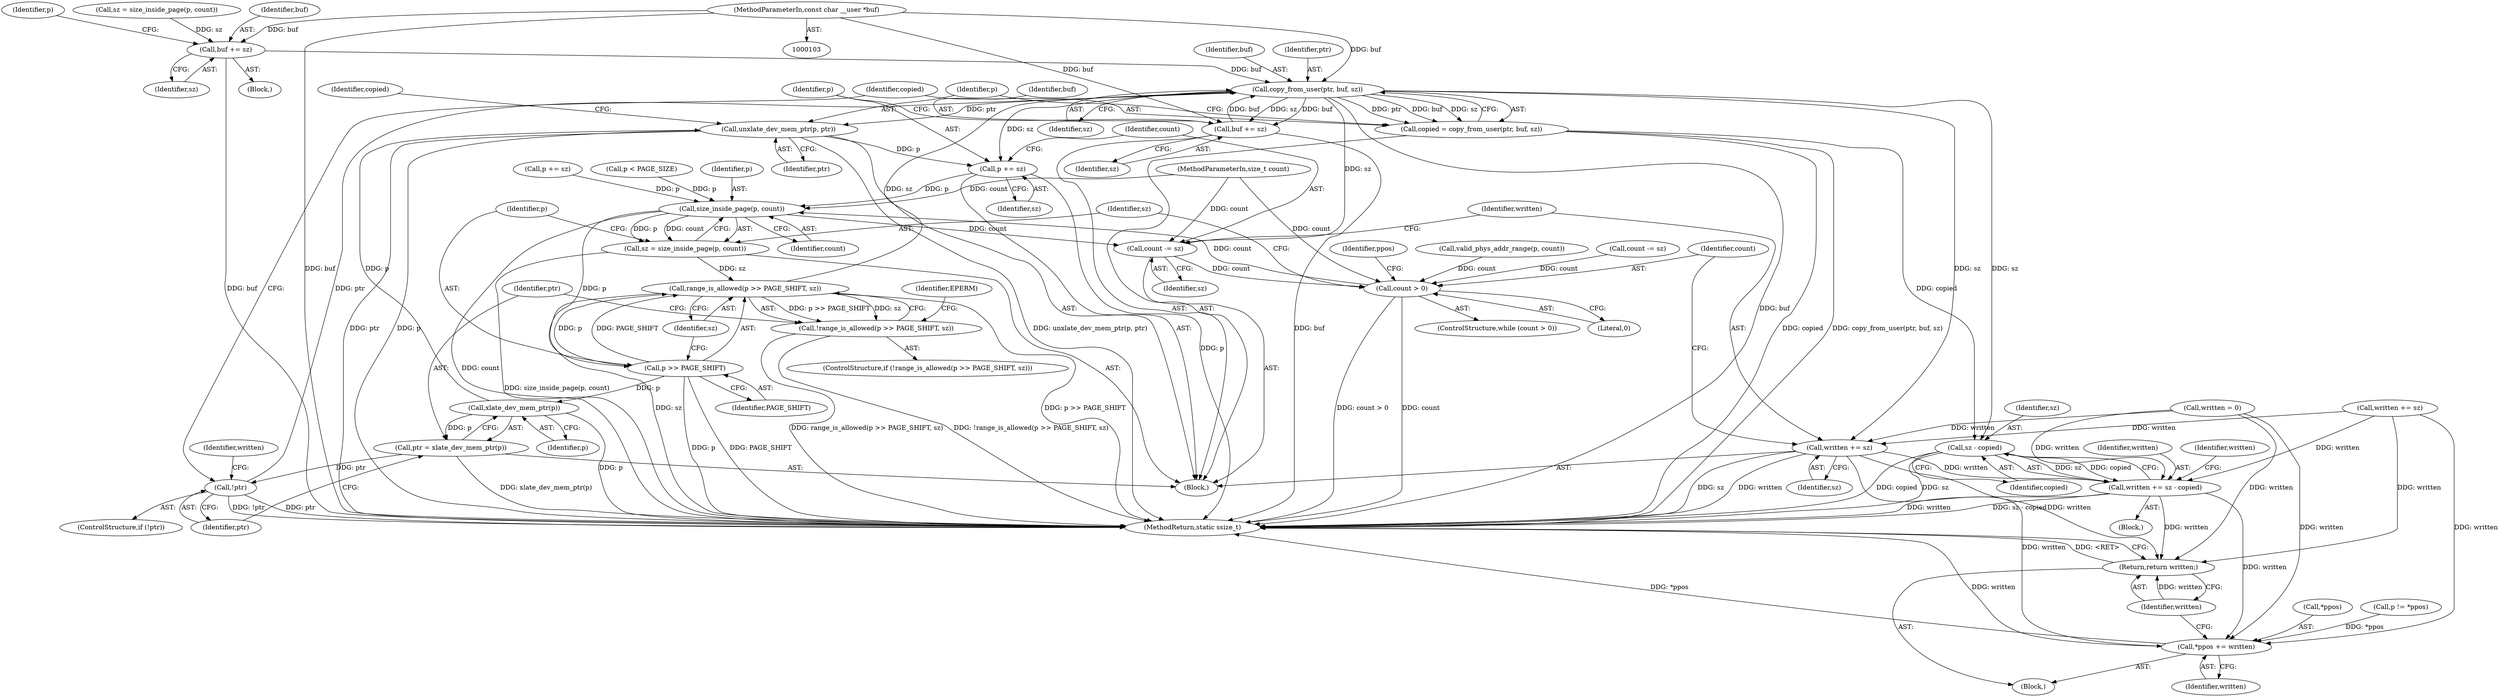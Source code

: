 digraph "1_linux_a4866aa812518ed1a37d8ea0c881dc946409de94_1@pointer" {
"1000105" [label="(MethodParameterIn,const char __user *buf)"];
"1000147" [label="(Call,buf += sz)"];
"1000195" [label="(Call,copy_from_user(ptr, buf, sz))"];
"1000193" [label="(Call,copied = copy_from_user(ptr, buf, sz))"];
"1000207" [label="(Call,sz - copied)"];
"1000205" [label="(Call,written += sz - copied)"];
"1000228" [label="(Call,*ppos += written)"];
"1000232" [label="(Return,return written;)"];
"1000199" [label="(Call,unxlate_dev_mem_ptr(p, ptr))"];
"1000219" [label="(Call,p += sz)"];
"1000166" [label="(Call,size_inside_page(p, count))"];
"1000164" [label="(Call,sz = size_inside_page(p, count))"];
"1000171" [label="(Call,range_is_allowed(p >> PAGE_SHIFT, sz))"];
"1000170" [label="(Call,!range_is_allowed(p >> PAGE_SHIFT, sz))"];
"1000172" [label="(Call,p >> PAGE_SHIFT)"];
"1000181" [label="(Call,xlate_dev_mem_ptr(p))"];
"1000179" [label="(Call,ptr = xlate_dev_mem_ptr(p))"];
"1000184" [label="(Call,!ptr)"];
"1000222" [label="(Call,count -= sz)"];
"1000160" [label="(Call,count > 0)"];
"1000216" [label="(Call,buf += sz)"];
"1000225" [label="(Call,written += sz)"];
"1000165" [label="(Identifier,sz)"];
"1000106" [label="(MethodParameterIn,size_t count)"];
"1000197" [label="(Identifier,buf)"];
"1000172" [label="(Call,p >> PAGE_SHIFT)"];
"1000219" [label="(Call,p += sz)"];
"1000231" [label="(Identifier,written)"];
"1000164" [label="(Call,sz = size_inside_page(p, count))"];
"1000232" [label="(Return,return written;)"];
"1000230" [label="(Identifier,ppos)"];
"1000223" [label="(Identifier,count)"];
"1000229" [label="(Call,*ppos)"];
"1000183" [label="(ControlStructure,if (!ptr))"];
"1000195" [label="(Call,copy_from_user(ptr, buf, sz))"];
"1000169" [label="(ControlStructure,if (!range_is_allowed(p >> PAGE_SHIFT, sz)))"];
"1000174" [label="(Identifier,PAGE_SHIFT)"];
"1000179" [label="(Call,ptr = xlate_dev_mem_ptr(p))"];
"1000170" [label="(Call,!range_is_allowed(p >> PAGE_SHIFT, sz))"];
"1000200" [label="(Identifier,p)"];
"1000222" [label="(Call,count -= sz)"];
"1000227" [label="(Identifier,sz)"];
"1000194" [label="(Identifier,copied)"];
"1000180" [label="(Identifier,ptr)"];
"1000166" [label="(Call,size_inside_page(p, count))"];
"1000148" [label="(Identifier,buf)"];
"1000218" [label="(Identifier,sz)"];
"1000233" [label="(Identifier,written)"];
"1000206" [label="(Identifier,written)"];
"1000160" [label="(Call,count > 0)"];
"1000147" [label="(Call,buf += sz)"];
"1000173" [label="(Identifier,p)"];
"1000207" [label="(Call,sz - copied)"];
"1000128" [label="(Call,valid_phys_addr_range(p, count))"];
"1000108" [label="(Block,)"];
"1000205" [label="(Call,written += sz - copied)"];
"1000198" [label="(Identifier,sz)"];
"1000225" [label="(Call,written += sz)"];
"1000224" [label="(Identifier,sz)"];
"1000221" [label="(Identifier,sz)"];
"1000208" [label="(Identifier,sz)"];
"1000209" [label="(Identifier,copied)"];
"1000151" [label="(Identifier,p)"];
"1000203" [label="(Identifier,copied)"];
"1000226" [label="(Identifier,written)"];
"1000193" [label="(Call,copied = copy_from_user(ptr, buf, sz))"];
"1000181" [label="(Call,xlate_dev_mem_ptr(p))"];
"1000171" [label="(Call,range_is_allowed(p >> PAGE_SHIFT, sz))"];
"1000150" [label="(Call,p += sz)"];
"1000178" [label="(Identifier,EPERM)"];
"1000199" [label="(Call,unxlate_dev_mem_ptr(p, ptr))"];
"1000138" [label="(Call,p < PAGE_SIZE)"];
"1000167" [label="(Identifier,p)"];
"1000149" [label="(Identifier,sz)"];
"1000162" [label="(Literal,0)"];
"1000153" [label="(Call,count -= sz)"];
"1000217" [label="(Identifier,buf)"];
"1000142" [label="(Call,sz = size_inside_page(p, count))"];
"1000185" [label="(Identifier,ptr)"];
"1000188" [label="(Identifier,written)"];
"1000105" [label="(MethodParameterIn,const char __user *buf)"];
"1000216" [label="(Call,buf += sz)"];
"1000204" [label="(Block,)"];
"1000220" [label="(Identifier,p)"];
"1000134" [label="(Call,written = 0)"];
"1000228" [label="(Call,*ppos += written)"];
"1000156" [label="(Call,written += sz)"];
"1000201" [label="(Identifier,ptr)"];
"1000161" [label="(Identifier,count)"];
"1000196" [label="(Identifier,ptr)"];
"1000234" [label="(MethodReturn,static ssize_t)"];
"1000184" [label="(Call,!ptr)"];
"1000175" [label="(Identifier,sz)"];
"1000141" [label="(Block,)"];
"1000168" [label="(Identifier,count)"];
"1000159" [label="(ControlStructure,while (count > 0))"];
"1000182" [label="(Identifier,p)"];
"1000119" [label="(Call,p != *ppos)"];
"1000211" [label="(Identifier,written)"];
"1000163" [label="(Block,)"];
"1000105" -> "1000103"  [label="AST: "];
"1000105" -> "1000234"  [label="DDG: buf"];
"1000105" -> "1000147"  [label="DDG: buf"];
"1000105" -> "1000195"  [label="DDG: buf"];
"1000105" -> "1000216"  [label="DDG: buf"];
"1000147" -> "1000141"  [label="AST: "];
"1000147" -> "1000149"  [label="CFG: "];
"1000148" -> "1000147"  [label="AST: "];
"1000149" -> "1000147"  [label="AST: "];
"1000151" -> "1000147"  [label="CFG: "];
"1000147" -> "1000234"  [label="DDG: buf"];
"1000142" -> "1000147"  [label="DDG: sz"];
"1000147" -> "1000195"  [label="DDG: buf"];
"1000195" -> "1000193"  [label="AST: "];
"1000195" -> "1000198"  [label="CFG: "];
"1000196" -> "1000195"  [label="AST: "];
"1000197" -> "1000195"  [label="AST: "];
"1000198" -> "1000195"  [label="AST: "];
"1000193" -> "1000195"  [label="CFG: "];
"1000195" -> "1000234"  [label="DDG: buf"];
"1000195" -> "1000193"  [label="DDG: ptr"];
"1000195" -> "1000193"  [label="DDG: buf"];
"1000195" -> "1000193"  [label="DDG: sz"];
"1000184" -> "1000195"  [label="DDG: ptr"];
"1000216" -> "1000195"  [label="DDG: buf"];
"1000171" -> "1000195"  [label="DDG: sz"];
"1000195" -> "1000199"  [label="DDG: ptr"];
"1000195" -> "1000207"  [label="DDG: sz"];
"1000195" -> "1000216"  [label="DDG: sz"];
"1000195" -> "1000216"  [label="DDG: buf"];
"1000195" -> "1000219"  [label="DDG: sz"];
"1000195" -> "1000222"  [label="DDG: sz"];
"1000195" -> "1000225"  [label="DDG: sz"];
"1000193" -> "1000163"  [label="AST: "];
"1000194" -> "1000193"  [label="AST: "];
"1000200" -> "1000193"  [label="CFG: "];
"1000193" -> "1000234"  [label="DDG: copied"];
"1000193" -> "1000234"  [label="DDG: copy_from_user(ptr, buf, sz)"];
"1000193" -> "1000207"  [label="DDG: copied"];
"1000207" -> "1000205"  [label="AST: "];
"1000207" -> "1000209"  [label="CFG: "];
"1000208" -> "1000207"  [label="AST: "];
"1000209" -> "1000207"  [label="AST: "];
"1000205" -> "1000207"  [label="CFG: "];
"1000207" -> "1000234"  [label="DDG: copied"];
"1000207" -> "1000234"  [label="DDG: sz"];
"1000207" -> "1000205"  [label="DDG: sz"];
"1000207" -> "1000205"  [label="DDG: copied"];
"1000205" -> "1000204"  [label="AST: "];
"1000206" -> "1000205"  [label="AST: "];
"1000211" -> "1000205"  [label="CFG: "];
"1000205" -> "1000234"  [label="DDG: written"];
"1000205" -> "1000234"  [label="DDG: sz - copied"];
"1000156" -> "1000205"  [label="DDG: written"];
"1000225" -> "1000205"  [label="DDG: written"];
"1000134" -> "1000205"  [label="DDG: written"];
"1000205" -> "1000228"  [label="DDG: written"];
"1000205" -> "1000232"  [label="DDG: written"];
"1000228" -> "1000108"  [label="AST: "];
"1000228" -> "1000231"  [label="CFG: "];
"1000229" -> "1000228"  [label="AST: "];
"1000231" -> "1000228"  [label="AST: "];
"1000233" -> "1000228"  [label="CFG: "];
"1000228" -> "1000234"  [label="DDG: written"];
"1000228" -> "1000234"  [label="DDG: *ppos"];
"1000156" -> "1000228"  [label="DDG: written"];
"1000225" -> "1000228"  [label="DDG: written"];
"1000134" -> "1000228"  [label="DDG: written"];
"1000119" -> "1000228"  [label="DDG: *ppos"];
"1000232" -> "1000108"  [label="AST: "];
"1000232" -> "1000233"  [label="CFG: "];
"1000233" -> "1000232"  [label="AST: "];
"1000234" -> "1000232"  [label="CFG: "];
"1000232" -> "1000234"  [label="DDG: <RET>"];
"1000233" -> "1000232"  [label="DDG: written"];
"1000156" -> "1000232"  [label="DDG: written"];
"1000225" -> "1000232"  [label="DDG: written"];
"1000134" -> "1000232"  [label="DDG: written"];
"1000199" -> "1000163"  [label="AST: "];
"1000199" -> "1000201"  [label="CFG: "];
"1000200" -> "1000199"  [label="AST: "];
"1000201" -> "1000199"  [label="AST: "];
"1000203" -> "1000199"  [label="CFG: "];
"1000199" -> "1000234"  [label="DDG: ptr"];
"1000199" -> "1000234"  [label="DDG: p"];
"1000199" -> "1000234"  [label="DDG: unxlate_dev_mem_ptr(p, ptr)"];
"1000181" -> "1000199"  [label="DDG: p"];
"1000199" -> "1000219"  [label="DDG: p"];
"1000219" -> "1000163"  [label="AST: "];
"1000219" -> "1000221"  [label="CFG: "];
"1000220" -> "1000219"  [label="AST: "];
"1000221" -> "1000219"  [label="AST: "];
"1000223" -> "1000219"  [label="CFG: "];
"1000219" -> "1000234"  [label="DDG: p"];
"1000219" -> "1000166"  [label="DDG: p"];
"1000166" -> "1000164"  [label="AST: "];
"1000166" -> "1000168"  [label="CFG: "];
"1000167" -> "1000166"  [label="AST: "];
"1000168" -> "1000166"  [label="AST: "];
"1000164" -> "1000166"  [label="CFG: "];
"1000166" -> "1000234"  [label="DDG: count"];
"1000166" -> "1000164"  [label="DDG: p"];
"1000166" -> "1000164"  [label="DDG: count"];
"1000150" -> "1000166"  [label="DDG: p"];
"1000138" -> "1000166"  [label="DDG: p"];
"1000160" -> "1000166"  [label="DDG: count"];
"1000106" -> "1000166"  [label="DDG: count"];
"1000166" -> "1000172"  [label="DDG: p"];
"1000166" -> "1000222"  [label="DDG: count"];
"1000164" -> "1000163"  [label="AST: "];
"1000165" -> "1000164"  [label="AST: "];
"1000173" -> "1000164"  [label="CFG: "];
"1000164" -> "1000234"  [label="DDG: size_inside_page(p, count)"];
"1000164" -> "1000171"  [label="DDG: sz"];
"1000171" -> "1000170"  [label="AST: "];
"1000171" -> "1000175"  [label="CFG: "];
"1000172" -> "1000171"  [label="AST: "];
"1000175" -> "1000171"  [label="AST: "];
"1000170" -> "1000171"  [label="CFG: "];
"1000171" -> "1000234"  [label="DDG: p >> PAGE_SHIFT"];
"1000171" -> "1000234"  [label="DDG: sz"];
"1000171" -> "1000170"  [label="DDG: p >> PAGE_SHIFT"];
"1000171" -> "1000170"  [label="DDG: sz"];
"1000172" -> "1000171"  [label="DDG: p"];
"1000172" -> "1000171"  [label="DDG: PAGE_SHIFT"];
"1000170" -> "1000169"  [label="AST: "];
"1000178" -> "1000170"  [label="CFG: "];
"1000180" -> "1000170"  [label="CFG: "];
"1000170" -> "1000234"  [label="DDG: range_is_allowed(p >> PAGE_SHIFT, sz)"];
"1000170" -> "1000234"  [label="DDG: !range_is_allowed(p >> PAGE_SHIFT, sz)"];
"1000172" -> "1000174"  [label="CFG: "];
"1000173" -> "1000172"  [label="AST: "];
"1000174" -> "1000172"  [label="AST: "];
"1000175" -> "1000172"  [label="CFG: "];
"1000172" -> "1000234"  [label="DDG: p"];
"1000172" -> "1000234"  [label="DDG: PAGE_SHIFT"];
"1000172" -> "1000181"  [label="DDG: p"];
"1000181" -> "1000179"  [label="AST: "];
"1000181" -> "1000182"  [label="CFG: "];
"1000182" -> "1000181"  [label="AST: "];
"1000179" -> "1000181"  [label="CFG: "];
"1000181" -> "1000234"  [label="DDG: p"];
"1000181" -> "1000179"  [label="DDG: p"];
"1000179" -> "1000163"  [label="AST: "];
"1000180" -> "1000179"  [label="AST: "];
"1000185" -> "1000179"  [label="CFG: "];
"1000179" -> "1000234"  [label="DDG: xlate_dev_mem_ptr(p)"];
"1000179" -> "1000184"  [label="DDG: ptr"];
"1000184" -> "1000183"  [label="AST: "];
"1000184" -> "1000185"  [label="CFG: "];
"1000185" -> "1000184"  [label="AST: "];
"1000188" -> "1000184"  [label="CFG: "];
"1000194" -> "1000184"  [label="CFG: "];
"1000184" -> "1000234"  [label="DDG: ptr"];
"1000184" -> "1000234"  [label="DDG: !ptr"];
"1000222" -> "1000163"  [label="AST: "];
"1000222" -> "1000224"  [label="CFG: "];
"1000223" -> "1000222"  [label="AST: "];
"1000224" -> "1000222"  [label="AST: "];
"1000226" -> "1000222"  [label="CFG: "];
"1000222" -> "1000160"  [label="DDG: count"];
"1000106" -> "1000222"  [label="DDG: count"];
"1000160" -> "1000159"  [label="AST: "];
"1000160" -> "1000162"  [label="CFG: "];
"1000161" -> "1000160"  [label="AST: "];
"1000162" -> "1000160"  [label="AST: "];
"1000165" -> "1000160"  [label="CFG: "];
"1000230" -> "1000160"  [label="CFG: "];
"1000160" -> "1000234"  [label="DDG: count > 0"];
"1000160" -> "1000234"  [label="DDG: count"];
"1000128" -> "1000160"  [label="DDG: count"];
"1000153" -> "1000160"  [label="DDG: count"];
"1000106" -> "1000160"  [label="DDG: count"];
"1000216" -> "1000163"  [label="AST: "];
"1000216" -> "1000218"  [label="CFG: "];
"1000217" -> "1000216"  [label="AST: "];
"1000218" -> "1000216"  [label="AST: "];
"1000220" -> "1000216"  [label="CFG: "];
"1000216" -> "1000234"  [label="DDG: buf"];
"1000225" -> "1000163"  [label="AST: "];
"1000225" -> "1000227"  [label="CFG: "];
"1000226" -> "1000225"  [label="AST: "];
"1000227" -> "1000225"  [label="AST: "];
"1000161" -> "1000225"  [label="CFG: "];
"1000225" -> "1000234"  [label="DDG: sz"];
"1000225" -> "1000234"  [label="DDG: written"];
"1000156" -> "1000225"  [label="DDG: written"];
"1000134" -> "1000225"  [label="DDG: written"];
}
